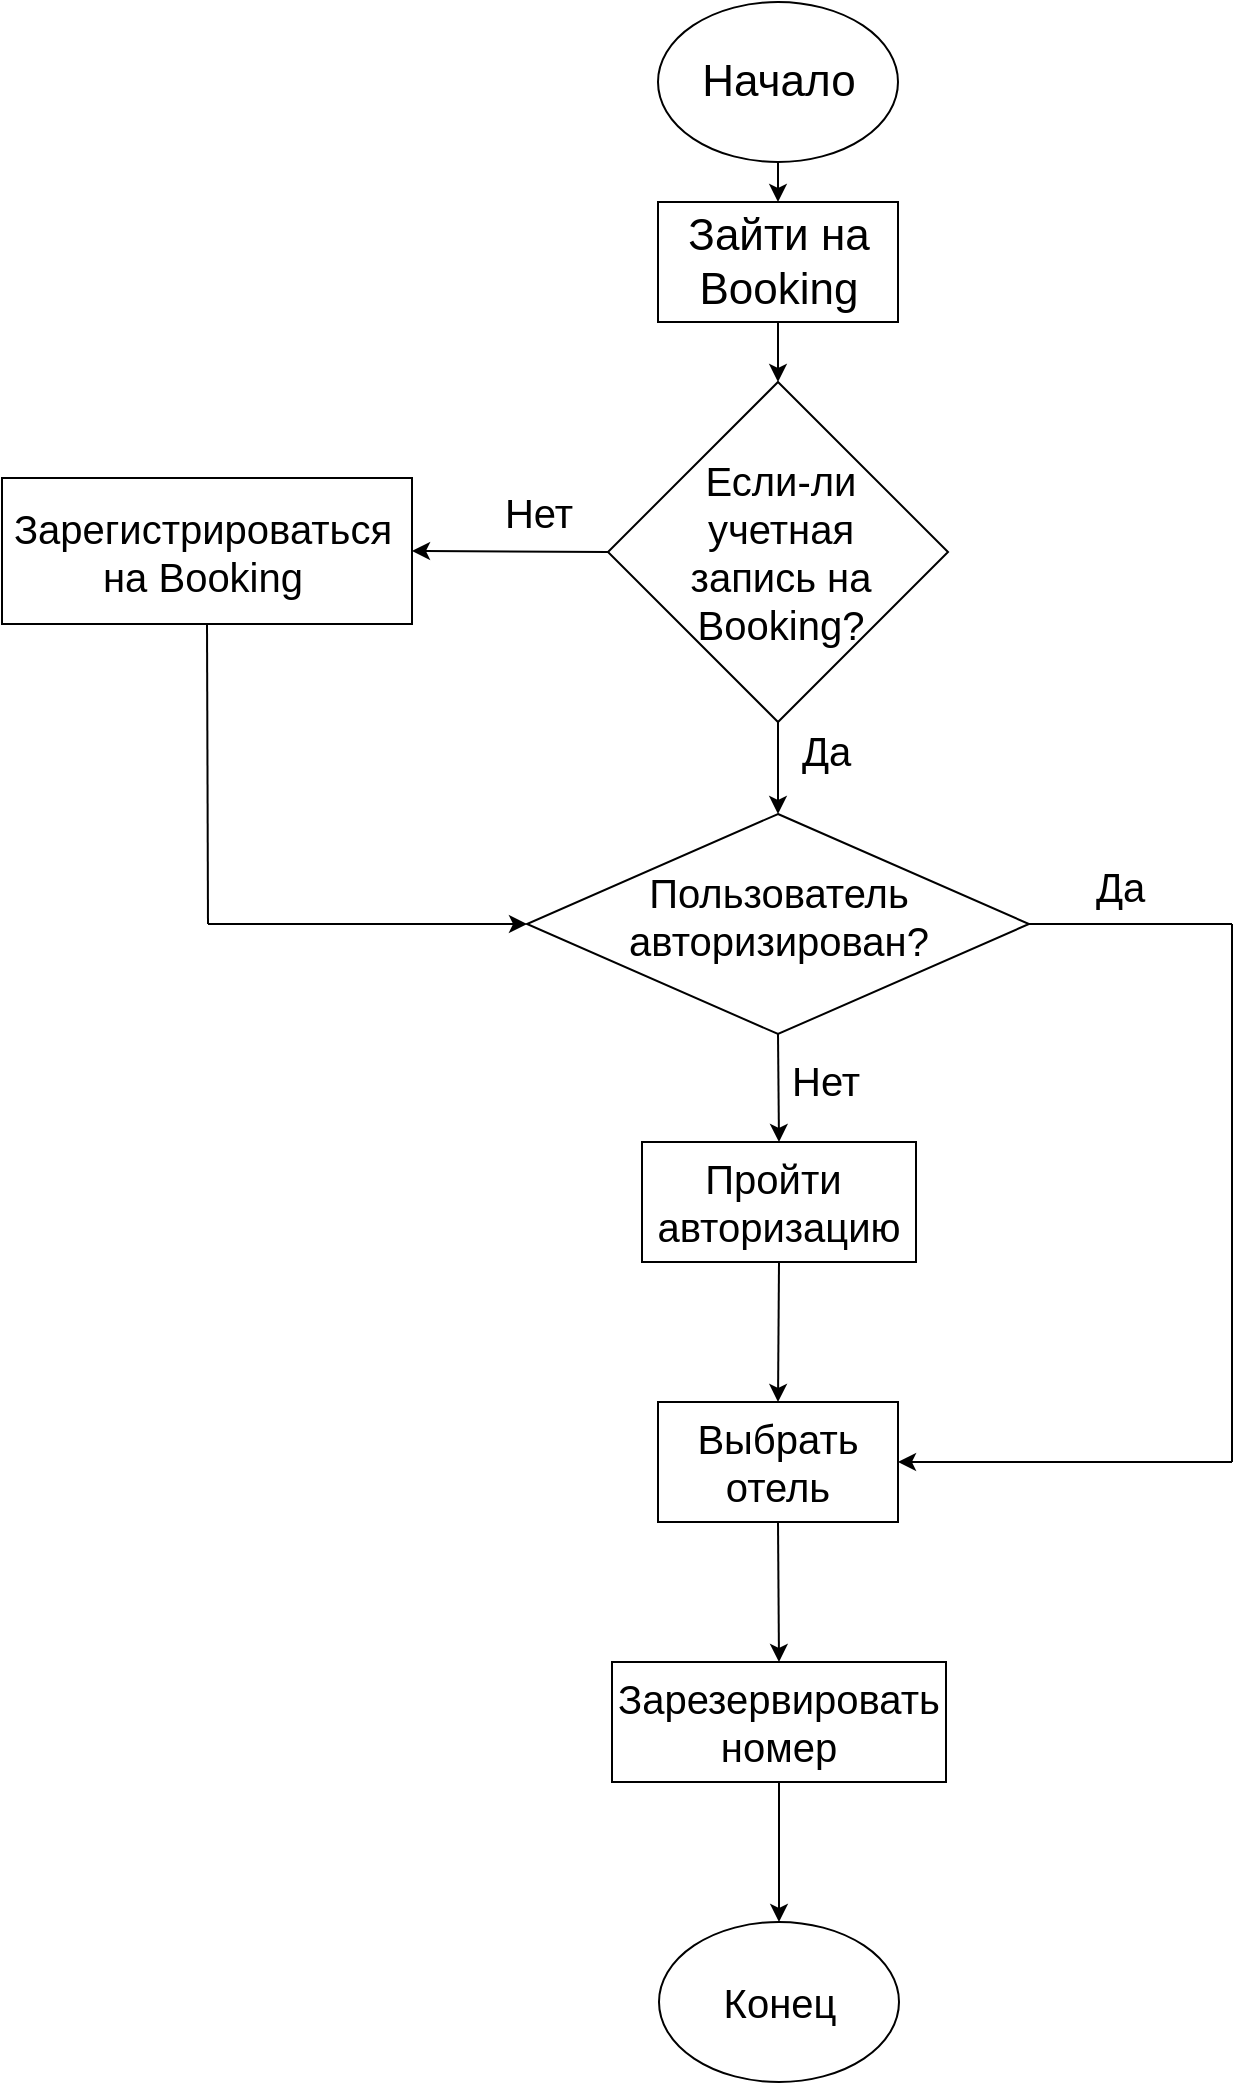 <mxfile type="github" version="11.3.0" pages="1"><diagram id="YkmiJBhND3-wlYzZIYX_" name="Страница 1"><mxGraphModel grid="1" shadow="0" math="0" pageHeight="1169" pageWidth="827" pageScale="1" page="1" fold="1" arrows="1" connect="1" tooltips="1" guides="1" gridSize="10" dy="1556" dx="2816"><root><mxCell id="0"/><mxCell id="1" parent="0"/><mxCell id="BaAcxpZnWIsN2SC-p_st-1" value="" parent="1" style="ellipse;whiteSpace=wrap;html=1;" vertex="1"><mxGeometry as="geometry" height="80" width="120" y="10" x="353"/></mxCell><mxCell id="BaAcxpZnWIsN2SC-p_st-2" value="" parent="1" style="rounded=0;whiteSpace=wrap;html=1;" vertex="1"><mxGeometry as="geometry" height="60" width="120" y="110" x="353"/></mxCell><mxCell id="BaAcxpZnWIsN2SC-p_st-3" value="" parent="1" style="rhombus;whiteSpace=wrap;html=1;" vertex="1"><mxGeometry as="geometry" height="170" width="170" y="200" x="328"/></mxCell><mxCell id="BaAcxpZnWIsN2SC-p_st-4" value="" parent="1" edge="1" target="BaAcxpZnWIsN2SC-p_st-2" source="BaAcxpZnWIsN2SC-p_st-1" style="endArrow=classic;html=1;exitX=0.5;exitY=1;exitDx=0;exitDy=0;entryX=0.5;entryY=0;entryDx=0;entryDy=0;"><mxGeometry as="geometry" relative="1" height="50" width="50"><mxPoint as="sourcePoint" y="340" x="350"/><mxPoint as="targetPoint" y="290" x="400"/></mxGeometry></mxCell><mxCell id="BaAcxpZnWIsN2SC-p_st-5" value="Начало" parent="1" style="text;html=1;resizable=0;autosize=1;align=center;verticalAlign=middle;points=[];fillColor=none;strokeColor=none;rounded=0;strokeWidth=1;fontSize=22;" vertex="1"><mxGeometry as="geometry" height="20" width="60" y="40" x="383"/></mxCell><mxCell id="BaAcxpZnWIsN2SC-p_st-6" value="Зайти на&lt;br&gt;Booking" parent="1" style="text;html=1;resizable=0;autosize=1;align=center;verticalAlign=middle;points=[];fillColor=none;strokeColor=none;rounded=0;fontSize=22;" vertex="1"><mxGeometry as="geometry" height="60" width="110" y="110" x="358"/></mxCell><mxCell id="BaAcxpZnWIsN2SC-p_st-7" value="Если-ли&lt;br style=&quot;font-size: 20px;&quot;&gt;учетная&lt;br style=&quot;font-size: 20px;&quot;&gt;запись на&lt;br style=&quot;font-size: 20px;&quot;&gt;Booking?" parent="1" style="text;html=1;resizable=0;autosize=1;align=center;verticalAlign=middle;points=[];fillColor=none;strokeColor=none;rounded=0;fontSize=20;" vertex="1"><mxGeometry as="geometry" height="110" width="110" y="230" x="358.5"/></mxCell><mxCell id="BaAcxpZnWIsN2SC-p_st-8" value="" parent="1" edge="1" target="BaAcxpZnWIsN2SC-p_st-3" source="BaAcxpZnWIsN2SC-p_st-6" style="endArrow=classic;html=1;fontSize=20;"><mxGeometry as="geometry" relative="1" height="50" width="50"><mxPoint as="sourcePoint" y="440" x="330"/><mxPoint as="targetPoint" y="390" x="380"/></mxGeometry></mxCell><mxCell id="BaAcxpZnWIsN2SC-p_st-9" value="" parent="1" style="rounded=0;whiteSpace=wrap;html=1;strokeWidth=1;fontSize=20;" vertex="1"><mxGeometry as="geometry" height="73" width="205" y="248" x="25"/></mxCell><mxCell id="BaAcxpZnWIsN2SC-p_st-11" value="" parent="1" style="rhombus;whiteSpace=wrap;html=1;strokeWidth=1;fontSize=20;" vertex="1"><mxGeometry as="geometry" height="110" width="251" y="416" x="287.5"/></mxCell><mxCell id="BaAcxpZnWIsN2SC-p_st-12" value="Пройти&amp;nbsp;&lt;br&gt;авторизацию" parent="1" style="rounded=0;whiteSpace=wrap;html=1;strokeWidth=1;fontSize=20;" vertex="1"><mxGeometry as="geometry" height="60" width="137" y="580" x="345"/></mxCell><mxCell id="BaAcxpZnWIsN2SC-p_st-13" value="Выбрать&lt;br&gt;отель" parent="1" style="rounded=0;whiteSpace=wrap;html=1;strokeWidth=1;fontSize=20;" vertex="1"><mxGeometry as="geometry" height="60" width="120" y="710" x="353"/></mxCell><mxCell id="BaAcxpZnWIsN2SC-p_st-14" value="Зарезервировать&lt;br&gt;номер" parent="1" style="rounded=0;whiteSpace=wrap;html=1;strokeWidth=1;fontSize=20;" vertex="1"><mxGeometry as="geometry" height="60" width="167" y="840" x="330"/></mxCell><mxCell id="BaAcxpZnWIsN2SC-p_st-15" value="Конец" parent="1" style="ellipse;whiteSpace=wrap;html=1;strokeWidth=1;fontSize=20;" vertex="1"><mxGeometry as="geometry" height="80" width="120" y="970" x="353.5"/></mxCell><mxCell id="BaAcxpZnWIsN2SC-p_st-16" value="" parent="1" edge="1" target="BaAcxpZnWIsN2SC-p_st-9" source="BaAcxpZnWIsN2SC-p_st-3" style="endArrow=classic;html=1;fontSize=20;exitX=0;exitY=0.5;exitDx=0;exitDy=0;entryX=1;entryY=0.5;entryDx=0;entryDy=0;"><mxGeometry as="geometry" relative="1" height="50" width="50"><mxPoint as="sourcePoint" y="1120" x="50"/><mxPoint as="targetPoint" y="520" x="220"/></mxGeometry></mxCell><mxCell id="BaAcxpZnWIsN2SC-p_st-17" value="" parent="1" edge="1" target="BaAcxpZnWIsN2SC-p_st-11" source="BaAcxpZnWIsN2SC-p_st-3" style="endArrow=classic;html=1;fontSize=20;exitX=0.5;exitY=1;exitDx=0;exitDy=0;entryX=0.5;entryY=0;entryDx=0;entryDy=0;"><mxGeometry as="geometry" relative="1" height="50" width="50"><mxPoint as="sourcePoint" y="490" x="280"/><mxPoint as="targetPoint" y="580" x="260"/></mxGeometry></mxCell><mxCell id="BaAcxpZnWIsN2SC-p_st-18" value="Зарегистрироваться&lt;br&gt;на Booking" parent="1" style="text;html=1;resizable=0;autosize=1;align=center;verticalAlign=middle;points=[];fillColor=none;strokeColor=none;rounded=0;fontSize=20;" vertex="1"><mxGeometry as="geometry" height="50" width="200" y="260" x="25"/></mxCell><mxCell id="BaAcxpZnWIsN2SC-p_st-19" value="Пользователь&lt;br&gt;авторизирован?" parent="1" style="text;html=1;resizable=0;autosize=1;align=center;verticalAlign=middle;points=[];fillColor=none;strokeColor=none;rounded=0;fontSize=20;" vertex="1"><mxGeometry as="geometry" height="50" width="170" y="442" x="328"/></mxCell><mxCell id="BaAcxpZnWIsN2SC-p_st-20" value="" parent="1" edge="1" target="BaAcxpZnWIsN2SC-p_st-12" source="BaAcxpZnWIsN2SC-p_st-11" style="endArrow=classic;html=1;fontSize=20;exitX=0.5;exitY=1;exitDx=0;exitDy=0;entryX=0.5;entryY=0;entryDx=0;entryDy=0;"><mxGeometry as="geometry" relative="1" height="50" width="50"><mxPoint as="sourcePoint" y="1120" x="30"/><mxPoint as="targetPoint" y="1070" x="80"/></mxGeometry></mxCell><mxCell id="BaAcxpZnWIsN2SC-p_st-21" value="" parent="1" edge="1" target="BaAcxpZnWIsN2SC-p_st-13" source="BaAcxpZnWIsN2SC-p_st-12" style="endArrow=classic;html=1;fontSize=20;entryX=0.5;entryY=0;entryDx=0;entryDy=0;exitX=0.5;exitY=1;exitDx=0;exitDy=0;"><mxGeometry as="geometry" relative="1" height="50" width="50"><mxPoint as="sourcePoint" y="650" x="420"/><mxPoint as="targetPoint" y="1070" x="80"/></mxGeometry></mxCell><mxCell id="BaAcxpZnWIsN2SC-p_st-24" value="" parent="1" edge="1" source="BaAcxpZnWIsN2SC-p_st-11" style="endArrow=none;html=1;fontSize=20;exitX=1;exitY=0.5;exitDx=0;exitDy=0;"><mxGeometry as="geometry" relative="1" height="50" width="50"><mxPoint as="sourcePoint" y="1120" x="30"/><mxPoint as="targetPoint" y="471" x="640"/></mxGeometry></mxCell><mxCell id="BaAcxpZnWIsN2SC-p_st-25" value="" parent="1" edge="1" style="endArrow=none;html=1;fontSize=20;"><mxGeometry as="geometry" relative="1" height="50" width="50"><mxPoint as="sourcePoint" y="471" x="640"/><mxPoint as="targetPoint" y="740" x="640"/></mxGeometry></mxCell><mxCell id="BaAcxpZnWIsN2SC-p_st-26" value="" parent="1" edge="1" target="BaAcxpZnWIsN2SC-p_st-13" style="endArrow=classic;html=1;fontSize=20;entryX=1;entryY=0.5;entryDx=0;entryDy=0;"><mxGeometry as="geometry" relative="1" height="50" width="50"><mxPoint as="sourcePoint" y="740" x="640"/><mxPoint as="targetPoint" y="740" x="480"/></mxGeometry></mxCell><mxCell id="BaAcxpZnWIsN2SC-p_st-27" value="" parent="1" edge="1" target="BaAcxpZnWIsN2SC-p_st-14" source="BaAcxpZnWIsN2SC-p_st-13" style="endArrow=classic;html=1;fontSize=20;exitX=0.5;exitY=1;exitDx=0;exitDy=0;entryX=0.5;entryY=0;entryDx=0;entryDy=0;"><mxGeometry as="geometry" relative="1" height="50" width="50"><mxPoint as="sourcePoint" y="1120" x="30"/><mxPoint as="targetPoint" y="1070" x="80"/></mxGeometry></mxCell><mxCell id="BaAcxpZnWIsN2SC-p_st-28" value="" parent="1" edge="1" target="BaAcxpZnWIsN2SC-p_st-15" source="BaAcxpZnWIsN2SC-p_st-14" style="endArrow=classic;html=1;fontSize=20;exitX=0.5;exitY=1;exitDx=0;exitDy=0;entryX=0.5;entryY=0;entryDx=0;entryDy=0;"><mxGeometry as="geometry" relative="1" height="50" width="50"><mxPoint as="sourcePoint" y="1120" x="120"/><mxPoint as="targetPoint" y="1070" x="170"/></mxGeometry></mxCell><mxCell id="BaAcxpZnWIsN2SC-p_st-29" value="" parent="1" edge="1" source="BaAcxpZnWIsN2SC-p_st-9" style="endArrow=none;html=1;fontSize=20;exitX=0.5;exitY=1;exitDx=0;exitDy=0;"><mxGeometry as="geometry" relative="1" height="50" width="50"><mxPoint as="sourcePoint" y="340" x="128"/><mxPoint as="targetPoint" y="471" x="128"/></mxGeometry></mxCell><mxCell id="BaAcxpZnWIsN2SC-p_st-33" value="Нет" parent="1" style="text;html=1;resizable=0;autosize=1;align=center;verticalAlign=middle;points=[];fillColor=none;strokeColor=none;rounded=0;fontSize=20;" vertex="1"><mxGeometry as="geometry" height="30" width="50" y="250" x="267.5"/></mxCell><mxCell id="BaAcxpZnWIsN2SC-p_st-34" value="Да" parent="1" style="text;html=1;resizable=0;points=[];autosize=1;align=left;verticalAlign=top;spacingTop=-4;fontSize=20;" vertex="1"><mxGeometry as="geometry" height="30" width="40" y="370" x="423"/></mxCell><mxCell id="BaAcxpZnWIsN2SC-p_st-35" value="" parent="1" edge="1" target="BaAcxpZnWIsN2SC-p_st-11" style="endArrow=classic;html=1;fontSize=20;entryX=0;entryY=0.5;entryDx=0;entryDy=0;"><mxGeometry as="geometry" relative="1" height="50" width="50"><mxPoint as="sourcePoint" y="471" x="128"/><mxPoint as="targetPoint" y="480" x="280"/></mxGeometry></mxCell><mxCell id="BaAcxpZnWIsN2SC-p_st-36" value="Да" parent="1" style="text;html=1;resizable=0;points=[];autosize=1;align=left;verticalAlign=top;spacingTop=-4;fontSize=20;" vertex="1"><mxGeometry as="geometry" height="30" width="40" y="438" x="570"/></mxCell><mxCell id="BaAcxpZnWIsN2SC-p_st-37" value="Нет" parent="1" style="text;html=1;resizable=0;points=[];autosize=1;align=left;verticalAlign=top;spacingTop=-4;fontSize=20;" vertex="1"><mxGeometry as="geometry" height="30" width="50" y="535" x="418"/></mxCell></root></mxGraphModel></diagram></mxfile>